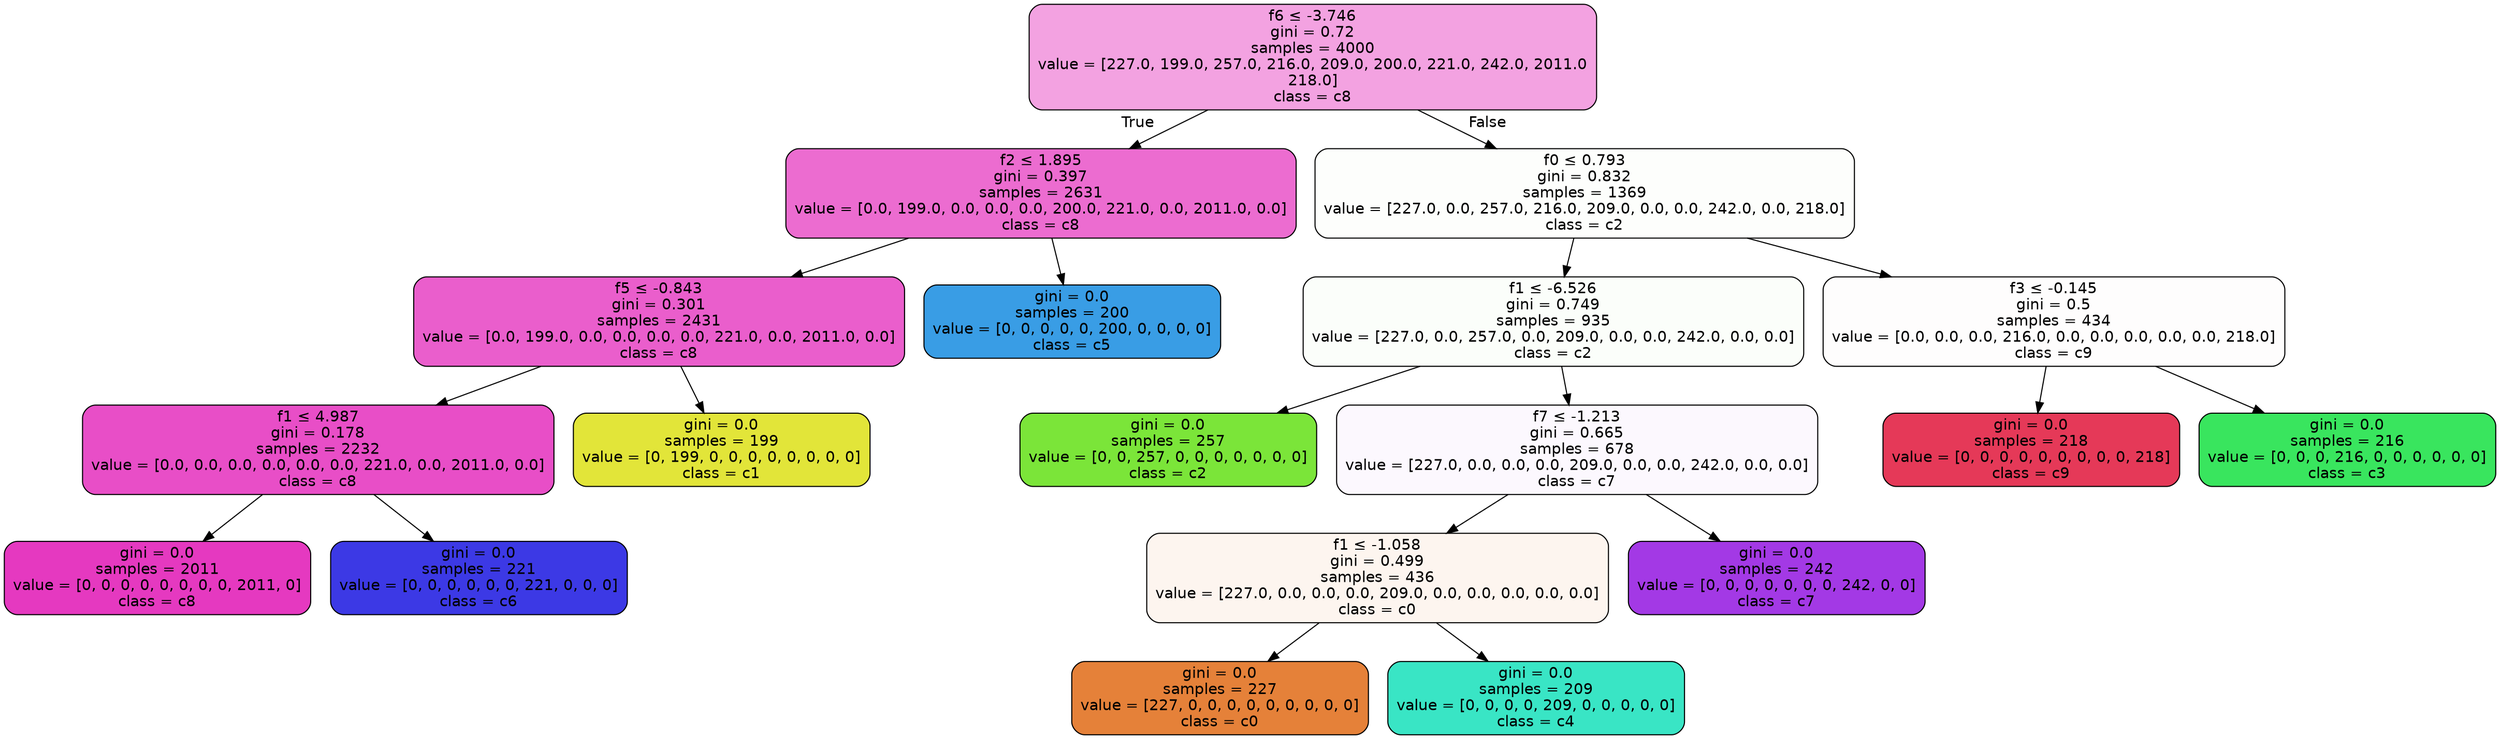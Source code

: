 digraph Tree {
node [shape=box, style="filled, rounded", color="black", fontname=helvetica] ;
edge [fontname=helvetica] ;
0 [label=<f6 &le; -3.746<br/>gini = 0.72<br/>samples = 4000<br/>value = [227.0, 199.0, 257.0, 216.0, 209.0, 200.0, 221.0, 242.0, 2011.0<br/>218.0]<br/>class = c8>, fillcolor="#e539c077"] ;
1 [label=<f2 &le; 1.895<br/>gini = 0.397<br/>samples = 2631<br/>value = [0.0, 199.0, 0.0, 0.0, 0.0, 200.0, 221.0, 0.0, 2011.0, 0.0]<br/>class = c8>, fillcolor="#e539c0bd"] ;
0 -> 1 [labeldistance=2.5, labelangle=45, headlabel="True"] ;
2 [label=<f5 &le; -0.843<br/>gini = 0.301<br/>samples = 2431<br/>value = [0.0, 199.0, 0.0, 0.0, 0.0, 0.0, 221.0, 0.0, 2011.0, 0.0]<br/>class = c8>, fillcolor="#e539c0cf"] ;
1 -> 2 ;
3 [label=<f1 &le; 4.987<br/>gini = 0.178<br/>samples = 2232<br/>value = [0.0, 0.0, 0.0, 0.0, 0.0, 0.0, 221.0, 0.0, 2011.0, 0.0]<br/>class = c8>, fillcolor="#e539c0e3"] ;
2 -> 3 ;
4 [label=<gini = 0.0<br/>samples = 2011<br/>value = [0, 0, 0, 0, 0, 0, 0, 0, 2011, 0]<br/>class = c8>, fillcolor="#e539c0ff"] ;
3 -> 4 ;
5 [label=<gini = 0.0<br/>samples = 221<br/>value = [0, 0, 0, 0, 0, 0, 221, 0, 0, 0]<br/>class = c6>, fillcolor="#3c39e5ff"] ;
3 -> 5 ;
6 [label=<gini = 0.0<br/>samples = 199<br/>value = [0, 199, 0, 0, 0, 0, 0, 0, 0, 0]<br/>class = c1>, fillcolor="#e2e539ff"] ;
2 -> 6 ;
7 [label=<gini = 0.0<br/>samples = 200<br/>value = [0, 0, 0, 0, 0, 200, 0, 0, 0, 0]<br/>class = c5>, fillcolor="#399de5ff"] ;
1 -> 7 ;
8 [label=<f0 &le; 0.793<br/>gini = 0.832<br/>samples = 1369<br/>value = [227.0, 0.0, 257.0, 216.0, 209.0, 0.0, 0.0, 242.0, 0.0, 218.0]<br/>class = c2>, fillcolor="#7be53903"] ;
0 -> 8 [labeldistance=2.5, labelangle=-45, headlabel="False"] ;
9 [label=<f1 &le; -6.526<br/>gini = 0.749<br/>samples = 935<br/>value = [227.0, 0.0, 257.0, 0.0, 209.0, 0.0, 0.0, 242.0, 0.0, 0.0]<br/>class = c2>, fillcolor="#7be53906"] ;
8 -> 9 ;
10 [label=<gini = 0.0<br/>samples = 257<br/>value = [0, 0, 257, 0, 0, 0, 0, 0, 0, 0]<br/>class = c2>, fillcolor="#7be539ff"] ;
9 -> 10 ;
11 [label=<f7 &le; -1.213<br/>gini = 0.665<br/>samples = 678<br/>value = [227.0, 0.0, 0.0, 0.0, 209.0, 0.0, 0.0, 242.0, 0.0, 0.0]<br/>class = c7>, fillcolor="#a339e508"] ;
9 -> 11 ;
12 [label=<f1 &le; -1.058<br/>gini = 0.499<br/>samples = 436<br/>value = [227.0, 0.0, 0.0, 0.0, 209.0, 0.0, 0.0, 0.0, 0.0, 0.0]<br/>class = c0>, fillcolor="#e5813914"] ;
11 -> 12 ;
13 [label=<gini = 0.0<br/>samples = 227<br/>value = [227, 0, 0, 0, 0, 0, 0, 0, 0, 0]<br/>class = c0>, fillcolor="#e58139ff"] ;
12 -> 13 ;
14 [label=<gini = 0.0<br/>samples = 209<br/>value = [0, 0, 0, 0, 209, 0, 0, 0, 0, 0]<br/>class = c4>, fillcolor="#39e5c5ff"] ;
12 -> 14 ;
15 [label=<gini = 0.0<br/>samples = 242<br/>value = [0, 0, 0, 0, 0, 0, 0, 242, 0, 0]<br/>class = c7>, fillcolor="#a339e5ff"] ;
11 -> 15 ;
16 [label=<f3 &le; -0.145<br/>gini = 0.5<br/>samples = 434<br/>value = [0.0, 0.0, 0.0, 216.0, 0.0, 0.0, 0.0, 0.0, 0.0, 218.0]<br/>class = c9>, fillcolor="#e5395802"] ;
8 -> 16 ;
17 [label=<gini = 0.0<br/>samples = 218<br/>value = [0, 0, 0, 0, 0, 0, 0, 0, 0, 218]<br/>class = c9>, fillcolor="#e53958ff"] ;
16 -> 17 ;
18 [label=<gini = 0.0<br/>samples = 216<br/>value = [0, 0, 0, 216, 0, 0, 0, 0, 0, 0]<br/>class = c3>, fillcolor="#39e55eff"] ;
16 -> 18 ;
}
